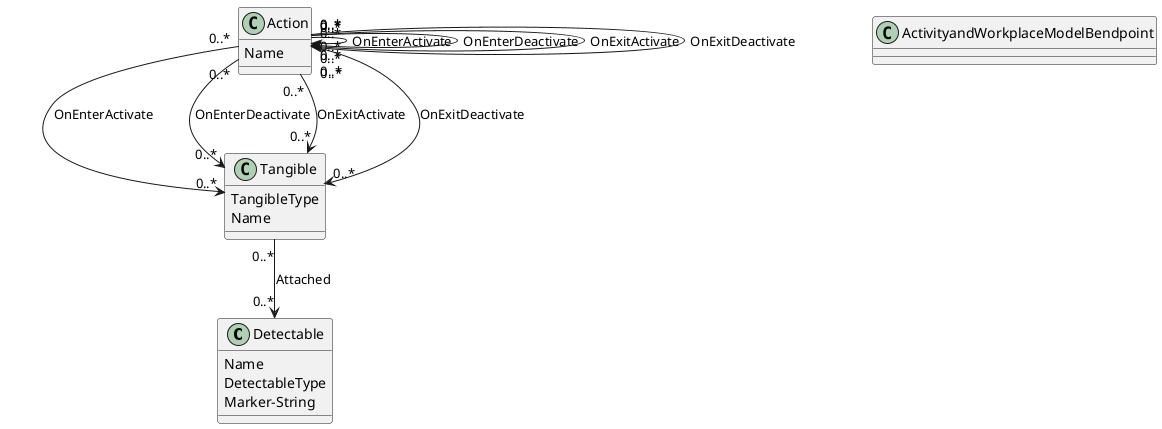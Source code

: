 @startuml
class Detectable {
  Name
  DetectableType
  Marker-String
}
class Action {
  Name
}
class ActivityandWorkplaceModelBendpoint {
}
class Tangible {
  TangibleType
  Name
}
Action "0..*" --> "0..*" Action : OnEnterActivate
Action "0..*" --> "0..*" Tangible : OnEnterActivate
Action "0..*" --> "0..*" Action : OnEnterDeactivate
Action "0..*" --> "0..*" Tangible : OnEnterDeactivate
Action "0..*" --> "0..*" Action : OnExitActivate
Action "0..*" --> "0..*" Tangible : OnExitActivate
Action "0..*" --> "0..*" Action : OnExitDeactivate
Action "0..*" --> "0..*" Tangible : OnExitDeactivate
Tangible "0..*" --> "0..*" Detectable : Attached
@enduml
